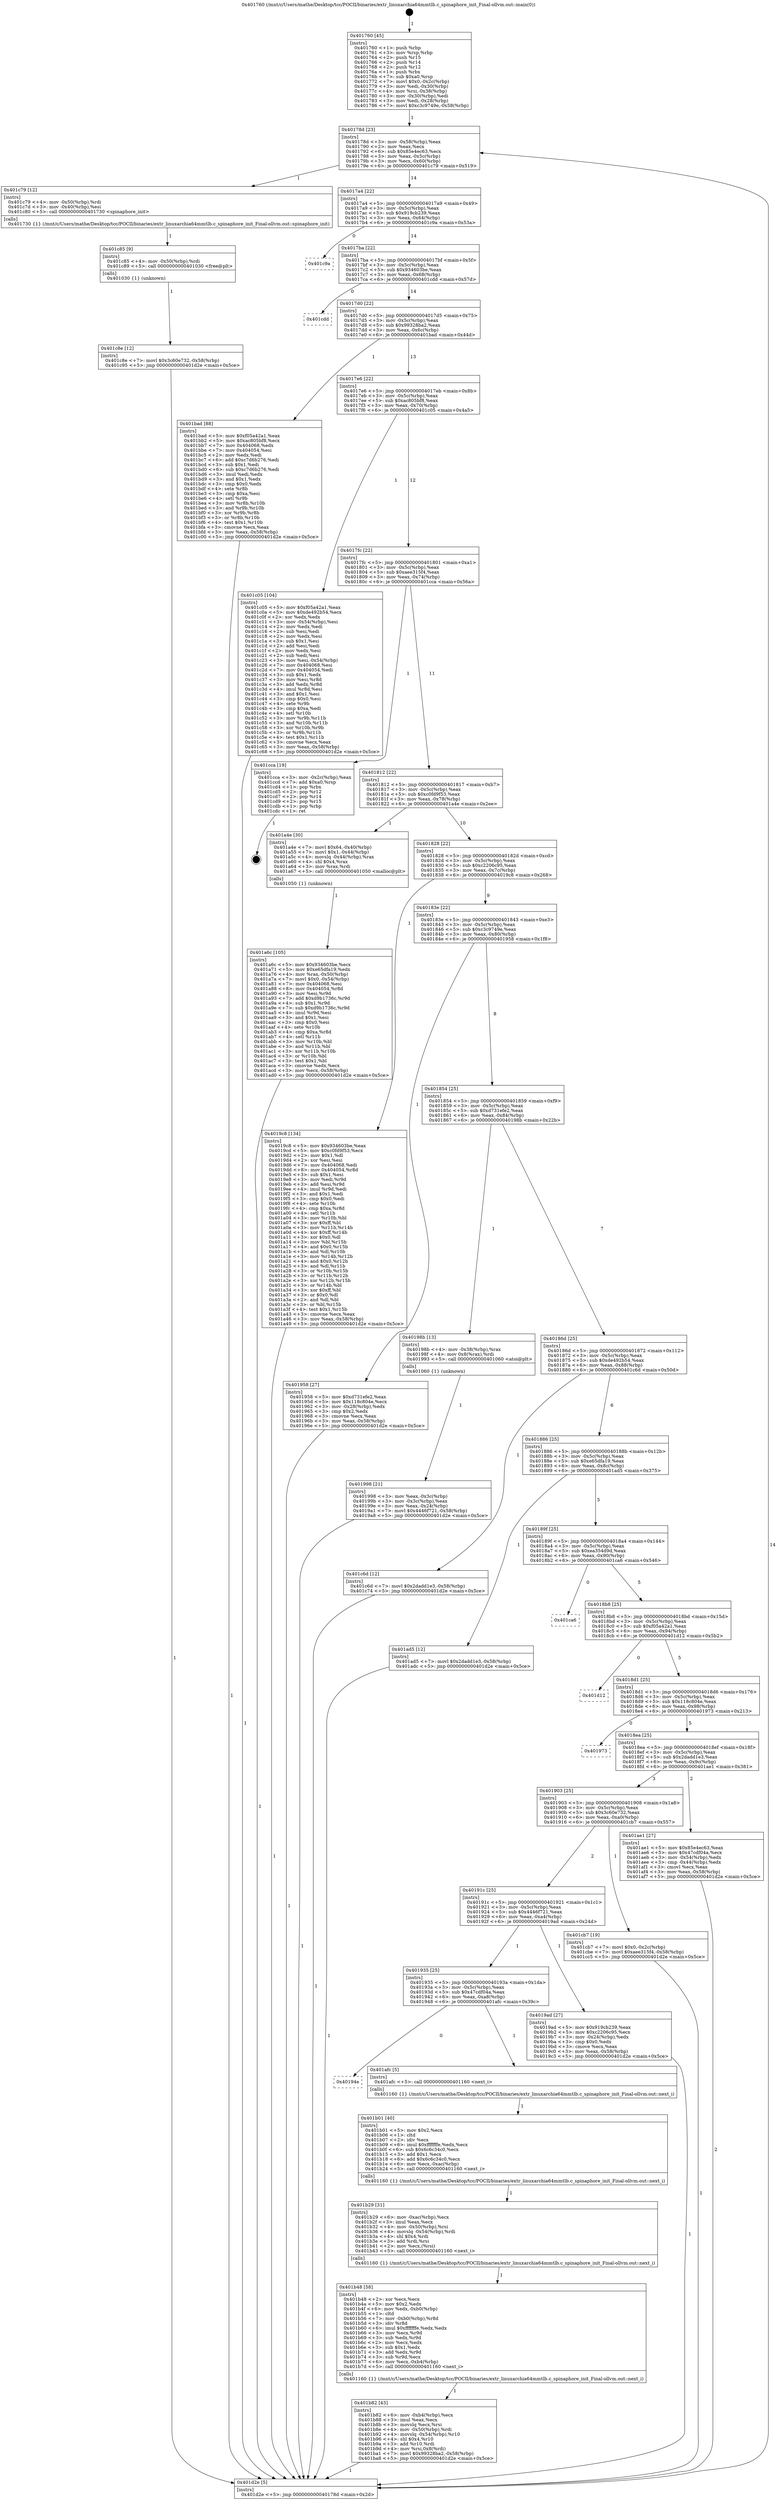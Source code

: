 digraph "0x401760" {
  label = "0x401760 (/mnt/c/Users/mathe/Desktop/tcc/POCII/binaries/extr_linuxarchia64mmtlb.c_spinaphore_init_Final-ollvm.out::main(0))"
  labelloc = "t"
  node[shape=record]

  Entry [label="",width=0.3,height=0.3,shape=circle,fillcolor=black,style=filled]
  "0x40178d" [label="{
     0x40178d [23]\l
     | [instrs]\l
     &nbsp;&nbsp;0x40178d \<+3\>: mov -0x58(%rbp),%eax\l
     &nbsp;&nbsp;0x401790 \<+2\>: mov %eax,%ecx\l
     &nbsp;&nbsp;0x401792 \<+6\>: sub $0x85e4ec63,%ecx\l
     &nbsp;&nbsp;0x401798 \<+3\>: mov %eax,-0x5c(%rbp)\l
     &nbsp;&nbsp;0x40179b \<+3\>: mov %ecx,-0x60(%rbp)\l
     &nbsp;&nbsp;0x40179e \<+6\>: je 0000000000401c79 \<main+0x519\>\l
  }"]
  "0x401c79" [label="{
     0x401c79 [12]\l
     | [instrs]\l
     &nbsp;&nbsp;0x401c79 \<+4\>: mov -0x50(%rbp),%rdi\l
     &nbsp;&nbsp;0x401c7d \<+3\>: mov -0x40(%rbp),%esi\l
     &nbsp;&nbsp;0x401c80 \<+5\>: call 0000000000401730 \<spinaphore_init\>\l
     | [calls]\l
     &nbsp;&nbsp;0x401730 \{1\} (/mnt/c/Users/mathe/Desktop/tcc/POCII/binaries/extr_linuxarchia64mmtlb.c_spinaphore_init_Final-ollvm.out::spinaphore_init)\l
  }"]
  "0x4017a4" [label="{
     0x4017a4 [22]\l
     | [instrs]\l
     &nbsp;&nbsp;0x4017a4 \<+5\>: jmp 00000000004017a9 \<main+0x49\>\l
     &nbsp;&nbsp;0x4017a9 \<+3\>: mov -0x5c(%rbp),%eax\l
     &nbsp;&nbsp;0x4017ac \<+5\>: sub $0x919cb239,%eax\l
     &nbsp;&nbsp;0x4017b1 \<+3\>: mov %eax,-0x64(%rbp)\l
     &nbsp;&nbsp;0x4017b4 \<+6\>: je 0000000000401c9a \<main+0x53a\>\l
  }"]
  Exit [label="",width=0.3,height=0.3,shape=circle,fillcolor=black,style=filled,peripheries=2]
  "0x401c9a" [label="{
     0x401c9a\l
  }", style=dashed]
  "0x4017ba" [label="{
     0x4017ba [22]\l
     | [instrs]\l
     &nbsp;&nbsp;0x4017ba \<+5\>: jmp 00000000004017bf \<main+0x5f\>\l
     &nbsp;&nbsp;0x4017bf \<+3\>: mov -0x5c(%rbp),%eax\l
     &nbsp;&nbsp;0x4017c2 \<+5\>: sub $0x934603be,%eax\l
     &nbsp;&nbsp;0x4017c7 \<+3\>: mov %eax,-0x68(%rbp)\l
     &nbsp;&nbsp;0x4017ca \<+6\>: je 0000000000401cdd \<main+0x57d\>\l
  }"]
  "0x401c8e" [label="{
     0x401c8e [12]\l
     | [instrs]\l
     &nbsp;&nbsp;0x401c8e \<+7\>: movl $0x3c60e732,-0x58(%rbp)\l
     &nbsp;&nbsp;0x401c95 \<+5\>: jmp 0000000000401d2e \<main+0x5ce\>\l
  }"]
  "0x401cdd" [label="{
     0x401cdd\l
  }", style=dashed]
  "0x4017d0" [label="{
     0x4017d0 [22]\l
     | [instrs]\l
     &nbsp;&nbsp;0x4017d0 \<+5\>: jmp 00000000004017d5 \<main+0x75\>\l
     &nbsp;&nbsp;0x4017d5 \<+3\>: mov -0x5c(%rbp),%eax\l
     &nbsp;&nbsp;0x4017d8 \<+5\>: sub $0x99328ba2,%eax\l
     &nbsp;&nbsp;0x4017dd \<+3\>: mov %eax,-0x6c(%rbp)\l
     &nbsp;&nbsp;0x4017e0 \<+6\>: je 0000000000401bad \<main+0x44d\>\l
  }"]
  "0x401c85" [label="{
     0x401c85 [9]\l
     | [instrs]\l
     &nbsp;&nbsp;0x401c85 \<+4\>: mov -0x50(%rbp),%rdi\l
     &nbsp;&nbsp;0x401c89 \<+5\>: call 0000000000401030 \<free@plt\>\l
     | [calls]\l
     &nbsp;&nbsp;0x401030 \{1\} (unknown)\l
  }"]
  "0x401bad" [label="{
     0x401bad [88]\l
     | [instrs]\l
     &nbsp;&nbsp;0x401bad \<+5\>: mov $0xf05a42a1,%eax\l
     &nbsp;&nbsp;0x401bb2 \<+5\>: mov $0xac805bf8,%ecx\l
     &nbsp;&nbsp;0x401bb7 \<+7\>: mov 0x404068,%edx\l
     &nbsp;&nbsp;0x401bbe \<+7\>: mov 0x404054,%esi\l
     &nbsp;&nbsp;0x401bc5 \<+2\>: mov %edx,%edi\l
     &nbsp;&nbsp;0x401bc7 \<+6\>: add $0xc7d6b276,%edi\l
     &nbsp;&nbsp;0x401bcd \<+3\>: sub $0x1,%edi\l
     &nbsp;&nbsp;0x401bd0 \<+6\>: sub $0xc7d6b276,%edi\l
     &nbsp;&nbsp;0x401bd6 \<+3\>: imul %edi,%edx\l
     &nbsp;&nbsp;0x401bd9 \<+3\>: and $0x1,%edx\l
     &nbsp;&nbsp;0x401bdc \<+3\>: cmp $0x0,%edx\l
     &nbsp;&nbsp;0x401bdf \<+4\>: sete %r8b\l
     &nbsp;&nbsp;0x401be3 \<+3\>: cmp $0xa,%esi\l
     &nbsp;&nbsp;0x401be6 \<+4\>: setl %r9b\l
     &nbsp;&nbsp;0x401bea \<+3\>: mov %r8b,%r10b\l
     &nbsp;&nbsp;0x401bed \<+3\>: and %r9b,%r10b\l
     &nbsp;&nbsp;0x401bf0 \<+3\>: xor %r9b,%r8b\l
     &nbsp;&nbsp;0x401bf3 \<+3\>: or %r8b,%r10b\l
     &nbsp;&nbsp;0x401bf6 \<+4\>: test $0x1,%r10b\l
     &nbsp;&nbsp;0x401bfa \<+3\>: cmovne %ecx,%eax\l
     &nbsp;&nbsp;0x401bfd \<+3\>: mov %eax,-0x58(%rbp)\l
     &nbsp;&nbsp;0x401c00 \<+5\>: jmp 0000000000401d2e \<main+0x5ce\>\l
  }"]
  "0x4017e6" [label="{
     0x4017e6 [22]\l
     | [instrs]\l
     &nbsp;&nbsp;0x4017e6 \<+5\>: jmp 00000000004017eb \<main+0x8b\>\l
     &nbsp;&nbsp;0x4017eb \<+3\>: mov -0x5c(%rbp),%eax\l
     &nbsp;&nbsp;0x4017ee \<+5\>: sub $0xac805bf8,%eax\l
     &nbsp;&nbsp;0x4017f3 \<+3\>: mov %eax,-0x70(%rbp)\l
     &nbsp;&nbsp;0x4017f6 \<+6\>: je 0000000000401c05 \<main+0x4a5\>\l
  }"]
  "0x401b82" [label="{
     0x401b82 [43]\l
     | [instrs]\l
     &nbsp;&nbsp;0x401b82 \<+6\>: mov -0xb4(%rbp),%ecx\l
     &nbsp;&nbsp;0x401b88 \<+3\>: imul %eax,%ecx\l
     &nbsp;&nbsp;0x401b8b \<+3\>: movslq %ecx,%rsi\l
     &nbsp;&nbsp;0x401b8e \<+4\>: mov -0x50(%rbp),%rdi\l
     &nbsp;&nbsp;0x401b92 \<+4\>: movslq -0x54(%rbp),%r10\l
     &nbsp;&nbsp;0x401b96 \<+4\>: shl $0x4,%r10\l
     &nbsp;&nbsp;0x401b9a \<+3\>: add %r10,%rdi\l
     &nbsp;&nbsp;0x401b9d \<+4\>: mov %rsi,0x8(%rdi)\l
     &nbsp;&nbsp;0x401ba1 \<+7\>: movl $0x99328ba2,-0x58(%rbp)\l
     &nbsp;&nbsp;0x401ba8 \<+5\>: jmp 0000000000401d2e \<main+0x5ce\>\l
  }"]
  "0x401c05" [label="{
     0x401c05 [104]\l
     | [instrs]\l
     &nbsp;&nbsp;0x401c05 \<+5\>: mov $0xf05a42a1,%eax\l
     &nbsp;&nbsp;0x401c0a \<+5\>: mov $0xde492b54,%ecx\l
     &nbsp;&nbsp;0x401c0f \<+2\>: xor %edx,%edx\l
     &nbsp;&nbsp;0x401c11 \<+3\>: mov -0x54(%rbp),%esi\l
     &nbsp;&nbsp;0x401c14 \<+2\>: mov %edx,%edi\l
     &nbsp;&nbsp;0x401c16 \<+2\>: sub %esi,%edi\l
     &nbsp;&nbsp;0x401c18 \<+2\>: mov %edx,%esi\l
     &nbsp;&nbsp;0x401c1a \<+3\>: sub $0x1,%esi\l
     &nbsp;&nbsp;0x401c1d \<+2\>: add %esi,%edi\l
     &nbsp;&nbsp;0x401c1f \<+2\>: mov %edx,%esi\l
     &nbsp;&nbsp;0x401c21 \<+2\>: sub %edi,%esi\l
     &nbsp;&nbsp;0x401c23 \<+3\>: mov %esi,-0x54(%rbp)\l
     &nbsp;&nbsp;0x401c26 \<+7\>: mov 0x404068,%esi\l
     &nbsp;&nbsp;0x401c2d \<+7\>: mov 0x404054,%edi\l
     &nbsp;&nbsp;0x401c34 \<+3\>: sub $0x1,%edx\l
     &nbsp;&nbsp;0x401c37 \<+3\>: mov %esi,%r8d\l
     &nbsp;&nbsp;0x401c3a \<+3\>: add %edx,%r8d\l
     &nbsp;&nbsp;0x401c3d \<+4\>: imul %r8d,%esi\l
     &nbsp;&nbsp;0x401c41 \<+3\>: and $0x1,%esi\l
     &nbsp;&nbsp;0x401c44 \<+3\>: cmp $0x0,%esi\l
     &nbsp;&nbsp;0x401c47 \<+4\>: sete %r9b\l
     &nbsp;&nbsp;0x401c4b \<+3\>: cmp $0xa,%edi\l
     &nbsp;&nbsp;0x401c4e \<+4\>: setl %r10b\l
     &nbsp;&nbsp;0x401c52 \<+3\>: mov %r9b,%r11b\l
     &nbsp;&nbsp;0x401c55 \<+3\>: and %r10b,%r11b\l
     &nbsp;&nbsp;0x401c58 \<+3\>: xor %r10b,%r9b\l
     &nbsp;&nbsp;0x401c5b \<+3\>: or %r9b,%r11b\l
     &nbsp;&nbsp;0x401c5e \<+4\>: test $0x1,%r11b\l
     &nbsp;&nbsp;0x401c62 \<+3\>: cmovne %ecx,%eax\l
     &nbsp;&nbsp;0x401c65 \<+3\>: mov %eax,-0x58(%rbp)\l
     &nbsp;&nbsp;0x401c68 \<+5\>: jmp 0000000000401d2e \<main+0x5ce\>\l
  }"]
  "0x4017fc" [label="{
     0x4017fc [22]\l
     | [instrs]\l
     &nbsp;&nbsp;0x4017fc \<+5\>: jmp 0000000000401801 \<main+0xa1\>\l
     &nbsp;&nbsp;0x401801 \<+3\>: mov -0x5c(%rbp),%eax\l
     &nbsp;&nbsp;0x401804 \<+5\>: sub $0xaee315f4,%eax\l
     &nbsp;&nbsp;0x401809 \<+3\>: mov %eax,-0x74(%rbp)\l
     &nbsp;&nbsp;0x40180c \<+6\>: je 0000000000401cca \<main+0x56a\>\l
  }"]
  "0x401b48" [label="{
     0x401b48 [58]\l
     | [instrs]\l
     &nbsp;&nbsp;0x401b48 \<+2\>: xor %ecx,%ecx\l
     &nbsp;&nbsp;0x401b4a \<+5\>: mov $0x2,%edx\l
     &nbsp;&nbsp;0x401b4f \<+6\>: mov %edx,-0xb0(%rbp)\l
     &nbsp;&nbsp;0x401b55 \<+1\>: cltd\l
     &nbsp;&nbsp;0x401b56 \<+7\>: mov -0xb0(%rbp),%r8d\l
     &nbsp;&nbsp;0x401b5d \<+3\>: idiv %r8d\l
     &nbsp;&nbsp;0x401b60 \<+6\>: imul $0xfffffffe,%edx,%edx\l
     &nbsp;&nbsp;0x401b66 \<+3\>: mov %ecx,%r9d\l
     &nbsp;&nbsp;0x401b69 \<+3\>: sub %edx,%r9d\l
     &nbsp;&nbsp;0x401b6c \<+2\>: mov %ecx,%edx\l
     &nbsp;&nbsp;0x401b6e \<+3\>: sub $0x1,%edx\l
     &nbsp;&nbsp;0x401b71 \<+3\>: add %edx,%r9d\l
     &nbsp;&nbsp;0x401b74 \<+3\>: sub %r9d,%ecx\l
     &nbsp;&nbsp;0x401b77 \<+6\>: mov %ecx,-0xb4(%rbp)\l
     &nbsp;&nbsp;0x401b7d \<+5\>: call 0000000000401160 \<next_i\>\l
     | [calls]\l
     &nbsp;&nbsp;0x401160 \{1\} (/mnt/c/Users/mathe/Desktop/tcc/POCII/binaries/extr_linuxarchia64mmtlb.c_spinaphore_init_Final-ollvm.out::next_i)\l
  }"]
  "0x401cca" [label="{
     0x401cca [19]\l
     | [instrs]\l
     &nbsp;&nbsp;0x401cca \<+3\>: mov -0x2c(%rbp),%eax\l
     &nbsp;&nbsp;0x401ccd \<+7\>: add $0xa0,%rsp\l
     &nbsp;&nbsp;0x401cd4 \<+1\>: pop %rbx\l
     &nbsp;&nbsp;0x401cd5 \<+2\>: pop %r12\l
     &nbsp;&nbsp;0x401cd7 \<+2\>: pop %r14\l
     &nbsp;&nbsp;0x401cd9 \<+2\>: pop %r15\l
     &nbsp;&nbsp;0x401cdb \<+1\>: pop %rbp\l
     &nbsp;&nbsp;0x401cdc \<+1\>: ret\l
  }"]
  "0x401812" [label="{
     0x401812 [22]\l
     | [instrs]\l
     &nbsp;&nbsp;0x401812 \<+5\>: jmp 0000000000401817 \<main+0xb7\>\l
     &nbsp;&nbsp;0x401817 \<+3\>: mov -0x5c(%rbp),%eax\l
     &nbsp;&nbsp;0x40181a \<+5\>: sub $0xc0fd9f53,%eax\l
     &nbsp;&nbsp;0x40181f \<+3\>: mov %eax,-0x78(%rbp)\l
     &nbsp;&nbsp;0x401822 \<+6\>: je 0000000000401a4e \<main+0x2ee\>\l
  }"]
  "0x401b29" [label="{
     0x401b29 [31]\l
     | [instrs]\l
     &nbsp;&nbsp;0x401b29 \<+6\>: mov -0xac(%rbp),%ecx\l
     &nbsp;&nbsp;0x401b2f \<+3\>: imul %eax,%ecx\l
     &nbsp;&nbsp;0x401b32 \<+4\>: mov -0x50(%rbp),%rsi\l
     &nbsp;&nbsp;0x401b36 \<+4\>: movslq -0x54(%rbp),%rdi\l
     &nbsp;&nbsp;0x401b3a \<+4\>: shl $0x4,%rdi\l
     &nbsp;&nbsp;0x401b3e \<+3\>: add %rdi,%rsi\l
     &nbsp;&nbsp;0x401b41 \<+2\>: mov %ecx,(%rsi)\l
     &nbsp;&nbsp;0x401b43 \<+5\>: call 0000000000401160 \<next_i\>\l
     | [calls]\l
     &nbsp;&nbsp;0x401160 \{1\} (/mnt/c/Users/mathe/Desktop/tcc/POCII/binaries/extr_linuxarchia64mmtlb.c_spinaphore_init_Final-ollvm.out::next_i)\l
  }"]
  "0x401a4e" [label="{
     0x401a4e [30]\l
     | [instrs]\l
     &nbsp;&nbsp;0x401a4e \<+7\>: movl $0x64,-0x40(%rbp)\l
     &nbsp;&nbsp;0x401a55 \<+7\>: movl $0x1,-0x44(%rbp)\l
     &nbsp;&nbsp;0x401a5c \<+4\>: movslq -0x44(%rbp),%rax\l
     &nbsp;&nbsp;0x401a60 \<+4\>: shl $0x4,%rax\l
     &nbsp;&nbsp;0x401a64 \<+3\>: mov %rax,%rdi\l
     &nbsp;&nbsp;0x401a67 \<+5\>: call 0000000000401050 \<malloc@plt\>\l
     | [calls]\l
     &nbsp;&nbsp;0x401050 \{1\} (unknown)\l
  }"]
  "0x401828" [label="{
     0x401828 [22]\l
     | [instrs]\l
     &nbsp;&nbsp;0x401828 \<+5\>: jmp 000000000040182d \<main+0xcd\>\l
     &nbsp;&nbsp;0x40182d \<+3\>: mov -0x5c(%rbp),%eax\l
     &nbsp;&nbsp;0x401830 \<+5\>: sub $0xc2206c95,%eax\l
     &nbsp;&nbsp;0x401835 \<+3\>: mov %eax,-0x7c(%rbp)\l
     &nbsp;&nbsp;0x401838 \<+6\>: je 00000000004019c8 \<main+0x268\>\l
  }"]
  "0x401b01" [label="{
     0x401b01 [40]\l
     | [instrs]\l
     &nbsp;&nbsp;0x401b01 \<+5\>: mov $0x2,%ecx\l
     &nbsp;&nbsp;0x401b06 \<+1\>: cltd\l
     &nbsp;&nbsp;0x401b07 \<+2\>: idiv %ecx\l
     &nbsp;&nbsp;0x401b09 \<+6\>: imul $0xfffffffe,%edx,%ecx\l
     &nbsp;&nbsp;0x401b0f \<+6\>: sub $0x6c6c34c0,%ecx\l
     &nbsp;&nbsp;0x401b15 \<+3\>: add $0x1,%ecx\l
     &nbsp;&nbsp;0x401b18 \<+6\>: add $0x6c6c34c0,%ecx\l
     &nbsp;&nbsp;0x401b1e \<+6\>: mov %ecx,-0xac(%rbp)\l
     &nbsp;&nbsp;0x401b24 \<+5\>: call 0000000000401160 \<next_i\>\l
     | [calls]\l
     &nbsp;&nbsp;0x401160 \{1\} (/mnt/c/Users/mathe/Desktop/tcc/POCII/binaries/extr_linuxarchia64mmtlb.c_spinaphore_init_Final-ollvm.out::next_i)\l
  }"]
  "0x4019c8" [label="{
     0x4019c8 [134]\l
     | [instrs]\l
     &nbsp;&nbsp;0x4019c8 \<+5\>: mov $0x934603be,%eax\l
     &nbsp;&nbsp;0x4019cd \<+5\>: mov $0xc0fd9f53,%ecx\l
     &nbsp;&nbsp;0x4019d2 \<+2\>: mov $0x1,%dl\l
     &nbsp;&nbsp;0x4019d4 \<+2\>: xor %esi,%esi\l
     &nbsp;&nbsp;0x4019d6 \<+7\>: mov 0x404068,%edi\l
     &nbsp;&nbsp;0x4019dd \<+8\>: mov 0x404054,%r8d\l
     &nbsp;&nbsp;0x4019e5 \<+3\>: sub $0x1,%esi\l
     &nbsp;&nbsp;0x4019e8 \<+3\>: mov %edi,%r9d\l
     &nbsp;&nbsp;0x4019eb \<+3\>: add %esi,%r9d\l
     &nbsp;&nbsp;0x4019ee \<+4\>: imul %r9d,%edi\l
     &nbsp;&nbsp;0x4019f2 \<+3\>: and $0x1,%edi\l
     &nbsp;&nbsp;0x4019f5 \<+3\>: cmp $0x0,%edi\l
     &nbsp;&nbsp;0x4019f8 \<+4\>: sete %r10b\l
     &nbsp;&nbsp;0x4019fc \<+4\>: cmp $0xa,%r8d\l
     &nbsp;&nbsp;0x401a00 \<+4\>: setl %r11b\l
     &nbsp;&nbsp;0x401a04 \<+3\>: mov %r10b,%bl\l
     &nbsp;&nbsp;0x401a07 \<+3\>: xor $0xff,%bl\l
     &nbsp;&nbsp;0x401a0a \<+3\>: mov %r11b,%r14b\l
     &nbsp;&nbsp;0x401a0d \<+4\>: xor $0xff,%r14b\l
     &nbsp;&nbsp;0x401a11 \<+3\>: xor $0x0,%dl\l
     &nbsp;&nbsp;0x401a14 \<+3\>: mov %bl,%r15b\l
     &nbsp;&nbsp;0x401a17 \<+4\>: and $0x0,%r15b\l
     &nbsp;&nbsp;0x401a1b \<+3\>: and %dl,%r10b\l
     &nbsp;&nbsp;0x401a1e \<+3\>: mov %r14b,%r12b\l
     &nbsp;&nbsp;0x401a21 \<+4\>: and $0x0,%r12b\l
     &nbsp;&nbsp;0x401a25 \<+3\>: and %dl,%r11b\l
     &nbsp;&nbsp;0x401a28 \<+3\>: or %r10b,%r15b\l
     &nbsp;&nbsp;0x401a2b \<+3\>: or %r11b,%r12b\l
     &nbsp;&nbsp;0x401a2e \<+3\>: xor %r12b,%r15b\l
     &nbsp;&nbsp;0x401a31 \<+3\>: or %r14b,%bl\l
     &nbsp;&nbsp;0x401a34 \<+3\>: xor $0xff,%bl\l
     &nbsp;&nbsp;0x401a37 \<+3\>: or $0x0,%dl\l
     &nbsp;&nbsp;0x401a3a \<+2\>: and %dl,%bl\l
     &nbsp;&nbsp;0x401a3c \<+3\>: or %bl,%r15b\l
     &nbsp;&nbsp;0x401a3f \<+4\>: test $0x1,%r15b\l
     &nbsp;&nbsp;0x401a43 \<+3\>: cmovne %ecx,%eax\l
     &nbsp;&nbsp;0x401a46 \<+3\>: mov %eax,-0x58(%rbp)\l
     &nbsp;&nbsp;0x401a49 \<+5\>: jmp 0000000000401d2e \<main+0x5ce\>\l
  }"]
  "0x40183e" [label="{
     0x40183e [22]\l
     | [instrs]\l
     &nbsp;&nbsp;0x40183e \<+5\>: jmp 0000000000401843 \<main+0xe3\>\l
     &nbsp;&nbsp;0x401843 \<+3\>: mov -0x5c(%rbp),%eax\l
     &nbsp;&nbsp;0x401846 \<+5\>: sub $0xc3c9749e,%eax\l
     &nbsp;&nbsp;0x40184b \<+3\>: mov %eax,-0x80(%rbp)\l
     &nbsp;&nbsp;0x40184e \<+6\>: je 0000000000401958 \<main+0x1f8\>\l
  }"]
  "0x40194e" [label="{
     0x40194e\l
  }", style=dashed]
  "0x401958" [label="{
     0x401958 [27]\l
     | [instrs]\l
     &nbsp;&nbsp;0x401958 \<+5\>: mov $0xd731efe2,%eax\l
     &nbsp;&nbsp;0x40195d \<+5\>: mov $0x118c804e,%ecx\l
     &nbsp;&nbsp;0x401962 \<+3\>: mov -0x28(%rbp),%edx\l
     &nbsp;&nbsp;0x401965 \<+3\>: cmp $0x2,%edx\l
     &nbsp;&nbsp;0x401968 \<+3\>: cmovne %ecx,%eax\l
     &nbsp;&nbsp;0x40196b \<+3\>: mov %eax,-0x58(%rbp)\l
     &nbsp;&nbsp;0x40196e \<+5\>: jmp 0000000000401d2e \<main+0x5ce\>\l
  }"]
  "0x401854" [label="{
     0x401854 [25]\l
     | [instrs]\l
     &nbsp;&nbsp;0x401854 \<+5\>: jmp 0000000000401859 \<main+0xf9\>\l
     &nbsp;&nbsp;0x401859 \<+3\>: mov -0x5c(%rbp),%eax\l
     &nbsp;&nbsp;0x40185c \<+5\>: sub $0xd731efe2,%eax\l
     &nbsp;&nbsp;0x401861 \<+6\>: mov %eax,-0x84(%rbp)\l
     &nbsp;&nbsp;0x401867 \<+6\>: je 000000000040198b \<main+0x22b\>\l
  }"]
  "0x401d2e" [label="{
     0x401d2e [5]\l
     | [instrs]\l
     &nbsp;&nbsp;0x401d2e \<+5\>: jmp 000000000040178d \<main+0x2d\>\l
  }"]
  "0x401760" [label="{
     0x401760 [45]\l
     | [instrs]\l
     &nbsp;&nbsp;0x401760 \<+1\>: push %rbp\l
     &nbsp;&nbsp;0x401761 \<+3\>: mov %rsp,%rbp\l
     &nbsp;&nbsp;0x401764 \<+2\>: push %r15\l
     &nbsp;&nbsp;0x401766 \<+2\>: push %r14\l
     &nbsp;&nbsp;0x401768 \<+2\>: push %r12\l
     &nbsp;&nbsp;0x40176a \<+1\>: push %rbx\l
     &nbsp;&nbsp;0x40176b \<+7\>: sub $0xa0,%rsp\l
     &nbsp;&nbsp;0x401772 \<+7\>: movl $0x0,-0x2c(%rbp)\l
     &nbsp;&nbsp;0x401779 \<+3\>: mov %edi,-0x30(%rbp)\l
     &nbsp;&nbsp;0x40177c \<+4\>: mov %rsi,-0x38(%rbp)\l
     &nbsp;&nbsp;0x401780 \<+3\>: mov -0x30(%rbp),%edi\l
     &nbsp;&nbsp;0x401783 \<+3\>: mov %edi,-0x28(%rbp)\l
     &nbsp;&nbsp;0x401786 \<+7\>: movl $0xc3c9749e,-0x58(%rbp)\l
  }"]
  "0x401afc" [label="{
     0x401afc [5]\l
     | [instrs]\l
     &nbsp;&nbsp;0x401afc \<+5\>: call 0000000000401160 \<next_i\>\l
     | [calls]\l
     &nbsp;&nbsp;0x401160 \{1\} (/mnt/c/Users/mathe/Desktop/tcc/POCII/binaries/extr_linuxarchia64mmtlb.c_spinaphore_init_Final-ollvm.out::next_i)\l
  }"]
  "0x40198b" [label="{
     0x40198b [13]\l
     | [instrs]\l
     &nbsp;&nbsp;0x40198b \<+4\>: mov -0x38(%rbp),%rax\l
     &nbsp;&nbsp;0x40198f \<+4\>: mov 0x8(%rax),%rdi\l
     &nbsp;&nbsp;0x401993 \<+5\>: call 0000000000401060 \<atoi@plt\>\l
     | [calls]\l
     &nbsp;&nbsp;0x401060 \{1\} (unknown)\l
  }"]
  "0x40186d" [label="{
     0x40186d [25]\l
     | [instrs]\l
     &nbsp;&nbsp;0x40186d \<+5\>: jmp 0000000000401872 \<main+0x112\>\l
     &nbsp;&nbsp;0x401872 \<+3\>: mov -0x5c(%rbp),%eax\l
     &nbsp;&nbsp;0x401875 \<+5\>: sub $0xde492b54,%eax\l
     &nbsp;&nbsp;0x40187a \<+6\>: mov %eax,-0x88(%rbp)\l
     &nbsp;&nbsp;0x401880 \<+6\>: je 0000000000401c6d \<main+0x50d\>\l
  }"]
  "0x401998" [label="{
     0x401998 [21]\l
     | [instrs]\l
     &nbsp;&nbsp;0x401998 \<+3\>: mov %eax,-0x3c(%rbp)\l
     &nbsp;&nbsp;0x40199b \<+3\>: mov -0x3c(%rbp),%eax\l
     &nbsp;&nbsp;0x40199e \<+3\>: mov %eax,-0x24(%rbp)\l
     &nbsp;&nbsp;0x4019a1 \<+7\>: movl $0x4446f721,-0x58(%rbp)\l
     &nbsp;&nbsp;0x4019a8 \<+5\>: jmp 0000000000401d2e \<main+0x5ce\>\l
  }"]
  "0x401a6c" [label="{
     0x401a6c [105]\l
     | [instrs]\l
     &nbsp;&nbsp;0x401a6c \<+5\>: mov $0x934603be,%ecx\l
     &nbsp;&nbsp;0x401a71 \<+5\>: mov $0xe65dfa19,%edx\l
     &nbsp;&nbsp;0x401a76 \<+4\>: mov %rax,-0x50(%rbp)\l
     &nbsp;&nbsp;0x401a7a \<+7\>: movl $0x0,-0x54(%rbp)\l
     &nbsp;&nbsp;0x401a81 \<+7\>: mov 0x404068,%esi\l
     &nbsp;&nbsp;0x401a88 \<+8\>: mov 0x404054,%r8d\l
     &nbsp;&nbsp;0x401a90 \<+3\>: mov %esi,%r9d\l
     &nbsp;&nbsp;0x401a93 \<+7\>: add $0xd9b1736c,%r9d\l
     &nbsp;&nbsp;0x401a9a \<+4\>: sub $0x1,%r9d\l
     &nbsp;&nbsp;0x401a9e \<+7\>: sub $0xd9b1736c,%r9d\l
     &nbsp;&nbsp;0x401aa5 \<+4\>: imul %r9d,%esi\l
     &nbsp;&nbsp;0x401aa9 \<+3\>: and $0x1,%esi\l
     &nbsp;&nbsp;0x401aac \<+3\>: cmp $0x0,%esi\l
     &nbsp;&nbsp;0x401aaf \<+4\>: sete %r10b\l
     &nbsp;&nbsp;0x401ab3 \<+4\>: cmp $0xa,%r8d\l
     &nbsp;&nbsp;0x401ab7 \<+4\>: setl %r11b\l
     &nbsp;&nbsp;0x401abb \<+3\>: mov %r10b,%bl\l
     &nbsp;&nbsp;0x401abe \<+3\>: and %r11b,%bl\l
     &nbsp;&nbsp;0x401ac1 \<+3\>: xor %r11b,%r10b\l
     &nbsp;&nbsp;0x401ac4 \<+3\>: or %r10b,%bl\l
     &nbsp;&nbsp;0x401ac7 \<+3\>: test $0x1,%bl\l
     &nbsp;&nbsp;0x401aca \<+3\>: cmovne %edx,%ecx\l
     &nbsp;&nbsp;0x401acd \<+3\>: mov %ecx,-0x58(%rbp)\l
     &nbsp;&nbsp;0x401ad0 \<+5\>: jmp 0000000000401d2e \<main+0x5ce\>\l
  }"]
  "0x401c6d" [label="{
     0x401c6d [12]\l
     | [instrs]\l
     &nbsp;&nbsp;0x401c6d \<+7\>: movl $0x2dadd1e3,-0x58(%rbp)\l
     &nbsp;&nbsp;0x401c74 \<+5\>: jmp 0000000000401d2e \<main+0x5ce\>\l
  }"]
  "0x401886" [label="{
     0x401886 [25]\l
     | [instrs]\l
     &nbsp;&nbsp;0x401886 \<+5\>: jmp 000000000040188b \<main+0x12b\>\l
     &nbsp;&nbsp;0x40188b \<+3\>: mov -0x5c(%rbp),%eax\l
     &nbsp;&nbsp;0x40188e \<+5\>: sub $0xe65dfa19,%eax\l
     &nbsp;&nbsp;0x401893 \<+6\>: mov %eax,-0x8c(%rbp)\l
     &nbsp;&nbsp;0x401899 \<+6\>: je 0000000000401ad5 \<main+0x375\>\l
  }"]
  "0x401935" [label="{
     0x401935 [25]\l
     | [instrs]\l
     &nbsp;&nbsp;0x401935 \<+5\>: jmp 000000000040193a \<main+0x1da\>\l
     &nbsp;&nbsp;0x40193a \<+3\>: mov -0x5c(%rbp),%eax\l
     &nbsp;&nbsp;0x40193d \<+5\>: sub $0x47cdf04a,%eax\l
     &nbsp;&nbsp;0x401942 \<+6\>: mov %eax,-0xa8(%rbp)\l
     &nbsp;&nbsp;0x401948 \<+6\>: je 0000000000401afc \<main+0x39c\>\l
  }"]
  "0x401ad5" [label="{
     0x401ad5 [12]\l
     | [instrs]\l
     &nbsp;&nbsp;0x401ad5 \<+7\>: movl $0x2dadd1e3,-0x58(%rbp)\l
     &nbsp;&nbsp;0x401adc \<+5\>: jmp 0000000000401d2e \<main+0x5ce\>\l
  }"]
  "0x40189f" [label="{
     0x40189f [25]\l
     | [instrs]\l
     &nbsp;&nbsp;0x40189f \<+5\>: jmp 00000000004018a4 \<main+0x144\>\l
     &nbsp;&nbsp;0x4018a4 \<+3\>: mov -0x5c(%rbp),%eax\l
     &nbsp;&nbsp;0x4018a7 \<+5\>: sub $0xea354d9d,%eax\l
     &nbsp;&nbsp;0x4018ac \<+6\>: mov %eax,-0x90(%rbp)\l
     &nbsp;&nbsp;0x4018b2 \<+6\>: je 0000000000401ca6 \<main+0x546\>\l
  }"]
  "0x4019ad" [label="{
     0x4019ad [27]\l
     | [instrs]\l
     &nbsp;&nbsp;0x4019ad \<+5\>: mov $0x919cb239,%eax\l
     &nbsp;&nbsp;0x4019b2 \<+5\>: mov $0xc2206c95,%ecx\l
     &nbsp;&nbsp;0x4019b7 \<+3\>: mov -0x24(%rbp),%edx\l
     &nbsp;&nbsp;0x4019ba \<+3\>: cmp $0x0,%edx\l
     &nbsp;&nbsp;0x4019bd \<+3\>: cmove %ecx,%eax\l
     &nbsp;&nbsp;0x4019c0 \<+3\>: mov %eax,-0x58(%rbp)\l
     &nbsp;&nbsp;0x4019c3 \<+5\>: jmp 0000000000401d2e \<main+0x5ce\>\l
  }"]
  "0x401ca6" [label="{
     0x401ca6\l
  }", style=dashed]
  "0x4018b8" [label="{
     0x4018b8 [25]\l
     | [instrs]\l
     &nbsp;&nbsp;0x4018b8 \<+5\>: jmp 00000000004018bd \<main+0x15d\>\l
     &nbsp;&nbsp;0x4018bd \<+3\>: mov -0x5c(%rbp),%eax\l
     &nbsp;&nbsp;0x4018c0 \<+5\>: sub $0xf05a42a1,%eax\l
     &nbsp;&nbsp;0x4018c5 \<+6\>: mov %eax,-0x94(%rbp)\l
     &nbsp;&nbsp;0x4018cb \<+6\>: je 0000000000401d12 \<main+0x5b2\>\l
  }"]
  "0x40191c" [label="{
     0x40191c [25]\l
     | [instrs]\l
     &nbsp;&nbsp;0x40191c \<+5\>: jmp 0000000000401921 \<main+0x1c1\>\l
     &nbsp;&nbsp;0x401921 \<+3\>: mov -0x5c(%rbp),%eax\l
     &nbsp;&nbsp;0x401924 \<+5\>: sub $0x4446f721,%eax\l
     &nbsp;&nbsp;0x401929 \<+6\>: mov %eax,-0xa4(%rbp)\l
     &nbsp;&nbsp;0x40192f \<+6\>: je 00000000004019ad \<main+0x24d\>\l
  }"]
  "0x401d12" [label="{
     0x401d12\l
  }", style=dashed]
  "0x4018d1" [label="{
     0x4018d1 [25]\l
     | [instrs]\l
     &nbsp;&nbsp;0x4018d1 \<+5\>: jmp 00000000004018d6 \<main+0x176\>\l
     &nbsp;&nbsp;0x4018d6 \<+3\>: mov -0x5c(%rbp),%eax\l
     &nbsp;&nbsp;0x4018d9 \<+5\>: sub $0x118c804e,%eax\l
     &nbsp;&nbsp;0x4018de \<+6\>: mov %eax,-0x98(%rbp)\l
     &nbsp;&nbsp;0x4018e4 \<+6\>: je 0000000000401973 \<main+0x213\>\l
  }"]
  "0x401cb7" [label="{
     0x401cb7 [19]\l
     | [instrs]\l
     &nbsp;&nbsp;0x401cb7 \<+7\>: movl $0x0,-0x2c(%rbp)\l
     &nbsp;&nbsp;0x401cbe \<+7\>: movl $0xaee315f4,-0x58(%rbp)\l
     &nbsp;&nbsp;0x401cc5 \<+5\>: jmp 0000000000401d2e \<main+0x5ce\>\l
  }"]
  "0x401973" [label="{
     0x401973\l
  }", style=dashed]
  "0x4018ea" [label="{
     0x4018ea [25]\l
     | [instrs]\l
     &nbsp;&nbsp;0x4018ea \<+5\>: jmp 00000000004018ef \<main+0x18f\>\l
     &nbsp;&nbsp;0x4018ef \<+3\>: mov -0x5c(%rbp),%eax\l
     &nbsp;&nbsp;0x4018f2 \<+5\>: sub $0x2dadd1e3,%eax\l
     &nbsp;&nbsp;0x4018f7 \<+6\>: mov %eax,-0x9c(%rbp)\l
     &nbsp;&nbsp;0x4018fd \<+6\>: je 0000000000401ae1 \<main+0x381\>\l
  }"]
  "0x401903" [label="{
     0x401903 [25]\l
     | [instrs]\l
     &nbsp;&nbsp;0x401903 \<+5\>: jmp 0000000000401908 \<main+0x1a8\>\l
     &nbsp;&nbsp;0x401908 \<+3\>: mov -0x5c(%rbp),%eax\l
     &nbsp;&nbsp;0x40190b \<+5\>: sub $0x3c60e732,%eax\l
     &nbsp;&nbsp;0x401910 \<+6\>: mov %eax,-0xa0(%rbp)\l
     &nbsp;&nbsp;0x401916 \<+6\>: je 0000000000401cb7 \<main+0x557\>\l
  }"]
  "0x401ae1" [label="{
     0x401ae1 [27]\l
     | [instrs]\l
     &nbsp;&nbsp;0x401ae1 \<+5\>: mov $0x85e4ec63,%eax\l
     &nbsp;&nbsp;0x401ae6 \<+5\>: mov $0x47cdf04a,%ecx\l
     &nbsp;&nbsp;0x401aeb \<+3\>: mov -0x54(%rbp),%edx\l
     &nbsp;&nbsp;0x401aee \<+3\>: cmp -0x44(%rbp),%edx\l
     &nbsp;&nbsp;0x401af1 \<+3\>: cmovl %ecx,%eax\l
     &nbsp;&nbsp;0x401af4 \<+3\>: mov %eax,-0x58(%rbp)\l
     &nbsp;&nbsp;0x401af7 \<+5\>: jmp 0000000000401d2e \<main+0x5ce\>\l
  }"]
  Entry -> "0x401760" [label=" 1"]
  "0x40178d" -> "0x401c79" [label=" 1"]
  "0x40178d" -> "0x4017a4" [label=" 14"]
  "0x401cca" -> Exit [label=" 1"]
  "0x4017a4" -> "0x401c9a" [label=" 0"]
  "0x4017a4" -> "0x4017ba" [label=" 14"]
  "0x401cb7" -> "0x401d2e" [label=" 1"]
  "0x4017ba" -> "0x401cdd" [label=" 0"]
  "0x4017ba" -> "0x4017d0" [label=" 14"]
  "0x401c8e" -> "0x401d2e" [label=" 1"]
  "0x4017d0" -> "0x401bad" [label=" 1"]
  "0x4017d0" -> "0x4017e6" [label=" 13"]
  "0x401c85" -> "0x401c8e" [label=" 1"]
  "0x4017e6" -> "0x401c05" [label=" 1"]
  "0x4017e6" -> "0x4017fc" [label=" 12"]
  "0x401c79" -> "0x401c85" [label=" 1"]
  "0x4017fc" -> "0x401cca" [label=" 1"]
  "0x4017fc" -> "0x401812" [label=" 11"]
  "0x401c6d" -> "0x401d2e" [label=" 1"]
  "0x401812" -> "0x401a4e" [label=" 1"]
  "0x401812" -> "0x401828" [label=" 10"]
  "0x401c05" -> "0x401d2e" [label=" 1"]
  "0x401828" -> "0x4019c8" [label=" 1"]
  "0x401828" -> "0x40183e" [label=" 9"]
  "0x401bad" -> "0x401d2e" [label=" 1"]
  "0x40183e" -> "0x401958" [label=" 1"]
  "0x40183e" -> "0x401854" [label=" 8"]
  "0x401958" -> "0x401d2e" [label=" 1"]
  "0x401760" -> "0x40178d" [label=" 1"]
  "0x401d2e" -> "0x40178d" [label=" 14"]
  "0x401b82" -> "0x401d2e" [label=" 1"]
  "0x401854" -> "0x40198b" [label=" 1"]
  "0x401854" -> "0x40186d" [label=" 7"]
  "0x40198b" -> "0x401998" [label=" 1"]
  "0x401998" -> "0x401d2e" [label=" 1"]
  "0x401b48" -> "0x401b82" [label=" 1"]
  "0x40186d" -> "0x401c6d" [label=" 1"]
  "0x40186d" -> "0x401886" [label=" 6"]
  "0x401b01" -> "0x401b29" [label=" 1"]
  "0x401886" -> "0x401ad5" [label=" 1"]
  "0x401886" -> "0x40189f" [label=" 5"]
  "0x401afc" -> "0x401b01" [label=" 1"]
  "0x40189f" -> "0x401ca6" [label=" 0"]
  "0x40189f" -> "0x4018b8" [label=" 5"]
  "0x401935" -> "0x40194e" [label=" 0"]
  "0x4018b8" -> "0x401d12" [label=" 0"]
  "0x4018b8" -> "0x4018d1" [label=" 5"]
  "0x401b29" -> "0x401b48" [label=" 1"]
  "0x4018d1" -> "0x401973" [label=" 0"]
  "0x4018d1" -> "0x4018ea" [label=" 5"]
  "0x401ae1" -> "0x401d2e" [label=" 2"]
  "0x4018ea" -> "0x401ae1" [label=" 2"]
  "0x4018ea" -> "0x401903" [label=" 3"]
  "0x401ad5" -> "0x401d2e" [label=" 1"]
  "0x401903" -> "0x401cb7" [label=" 1"]
  "0x401903" -> "0x40191c" [label=" 2"]
  "0x401935" -> "0x401afc" [label=" 1"]
  "0x40191c" -> "0x4019ad" [label=" 1"]
  "0x40191c" -> "0x401935" [label=" 1"]
  "0x4019ad" -> "0x401d2e" [label=" 1"]
  "0x4019c8" -> "0x401d2e" [label=" 1"]
  "0x401a4e" -> "0x401a6c" [label=" 1"]
  "0x401a6c" -> "0x401d2e" [label=" 1"]
}
